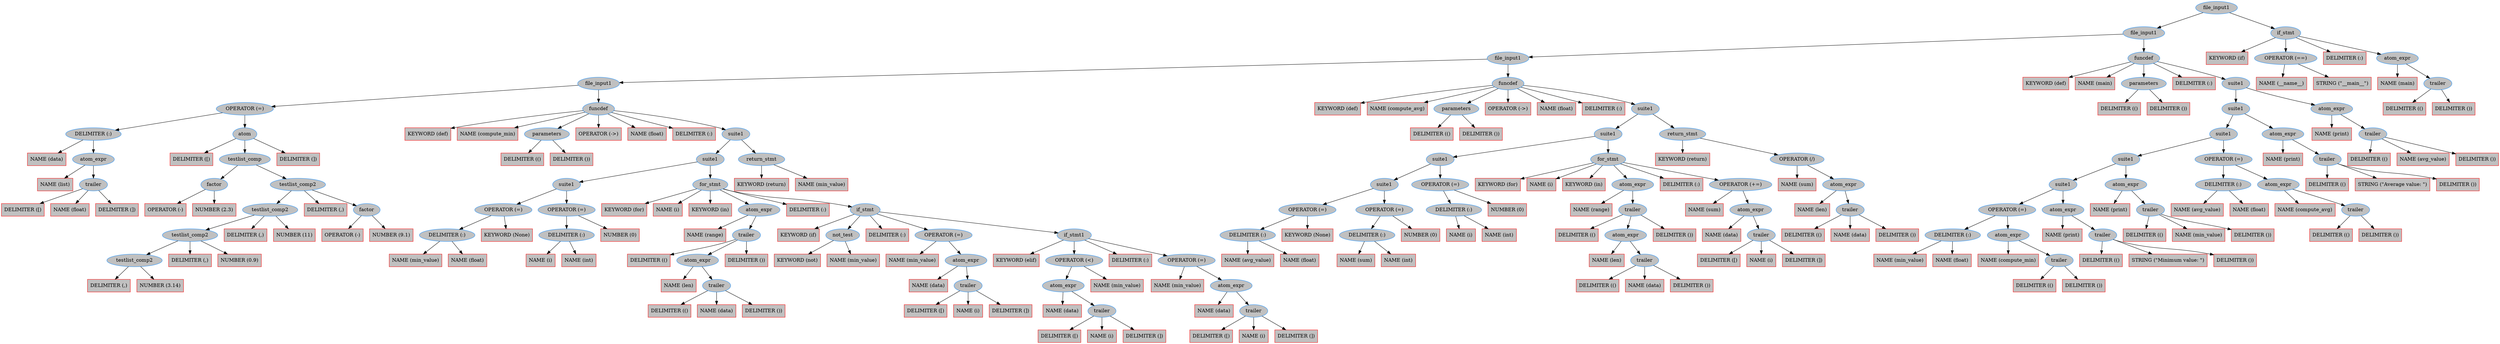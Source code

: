 digraph ParseTree {
"0x55de55d7ed70"[label="file_input1" shape=ellipse style=filled color="dodgerblue" fillcolor="grey"];

"0x55de55d7ed70" -> "0x55de55d7dfc0";
"0x55de55d7dfc0"[label="file_input1" shape=ellipse style=filled color="dodgerblue" fillcolor="grey"];

"0x55de55d7dfc0" -> "0x55de55d7a070";
"0x55de55d7a070"[label="file_input1" shape=ellipse style=filled color="dodgerblue" fillcolor="grey"];

"0x55de55d7a070" -> "0x55de55d75470";
"0x55de55d75470"[label="file_input1" shape=ellipse style=filled color="dodgerblue" fillcolor="grey"];

"0x55de55d75470" -> "0x55de55d6f9d0";
"0x55de55d6f9d0"[label="OPERATOR (=)" shape=ellipse style=filled color="dodgerblue" fillcolor="grey"];

"0x55de55d6f9d0" -> "0x55de55d6f800";
"0x55de55d6f800"[label="DELIMITER (:)" shape=ellipse style=filled color="dodgerblue" fillcolor="grey"];

"0x55de55d6f800" -> "0x55de55d6dc90";
"0x55de55d6dc90"[label="NAME (data)" shape=box style=filled color="red" fillcolor="grey"];

"0x55de55d6f800" -> "0x55de55d6e370";
"0x55de55d6e370"[label="atom_expr" shape=ellipse style=filled color="dodgerblue" fillcolor="grey"];

"0x55de55d6e370" -> "0x55de55d6dd20";
"0x55de55d6dd20"[label="NAME (list)" shape=box style=filled color="red" fillcolor="grey"];

"0x55de55d6e370" -> "0x55de55d6e1b0";
"0x55de55d6e1b0"[label="trailer" shape=ellipse style=filled color="dodgerblue" fillcolor="grey"];

"0x55de55d6e1b0" -> "0x55de55d6e070";
"0x55de55d6e070"[label="DELIMITER ([)" shape=box style=filled color="red" fillcolor="grey"];

"0x55de55d6e1b0" -> "0x55de55d6e000";
"0x55de55d6e000"[label="NAME (float)" shape=box style=filled color="red" fillcolor="grey"];

"0x55de55d6e1b0" -> "0x55de55d6e0c0";
"0x55de55d6e0c0"[label="DELIMITER (])" shape=box style=filled color="red" fillcolor="grey"];

"0x55de55d6f9d0" -> "0x55de55d6f790";
"0x55de55d6f790"[label="atom" shape=ellipse style=filled color="dodgerblue" fillcolor="grey"];

"0x55de55d6f790" -> "0x55de55d6f500";
"0x55de55d6f500"[label="DELIMITER ([)" shape=box style=filled color="red" fillcolor="grey"];

"0x55de55d6f790" -> "0x55de55d6f4b0";
"0x55de55d6f4b0"[label="testlist_comp" shape=ellipse style=filled color="dodgerblue" fillcolor="grey"];

"0x55de55d6f4b0" -> "0x55de55d6e6c0";
"0x55de55d6e6c0"[label="factor" shape=ellipse style=filled color="dodgerblue" fillcolor="grey"];

"0x55de55d6e6c0" -> "0x55de55d6e400";
"0x55de55d6e400"[label="OPERATOR (-)" shape=box style=filled color="red" fillcolor="grey"];

"0x55de55d6e6c0" -> "0x55de55d6e4e0";
"0x55de55d6e4e0"[label="NUMBER (2.3)" shape=box style=filled color="red" fillcolor="grey"];

"0x55de55d6f4b0" -> "0x55de55d6f410";
"0x55de55d6f410"[label="testlist_comp2" shape=ellipse style=filled color="dodgerblue" fillcolor="grey"];

"0x55de55d6f410" -> "0x55de55d6f010";
"0x55de55d6f010"[label="testlist_comp2" shape=ellipse style=filled color="dodgerblue" fillcolor="grey"];

"0x55de55d6f010" -> "0x55de55d6ecf0";
"0x55de55d6ecf0"[label="testlist_comp2" shape=ellipse style=filled color="dodgerblue" fillcolor="grey"];

"0x55de55d6ecf0" -> "0x55de55d6e9d0";
"0x55de55d6e9d0"[label="testlist_comp2" shape=ellipse style=filled color="dodgerblue" fillcolor="grey"];

"0x55de55d6e9d0" -> "0x55de55d6e980";
"0x55de55d6e980"[label="DELIMITER (,)" shape=box style=filled color="red" fillcolor="grey"];

"0x55de55d6e9d0" -> "0x55de55d6e910";
"0x55de55d6e910"[label="NUMBER (3.14)" shape=box style=filled color="red" fillcolor="grey"];

"0x55de55d6ecf0" -> "0x55de55d6eca0";
"0x55de55d6eca0"[label="DELIMITER (,)" shape=box style=filled color="red" fillcolor="grey"];

"0x55de55d6ecf0" -> "0x55de55d6ec30";
"0x55de55d6ec30"[label="NUMBER (0.9)" shape=box style=filled color="red" fillcolor="grey"];

"0x55de55d6f010" -> "0x55de55d6efc0";
"0x55de55d6efc0"[label="DELIMITER (,)" shape=box style=filled color="red" fillcolor="grey"];

"0x55de55d6f010" -> "0x55de55d6ef50";
"0x55de55d6ef50"[label="NUMBER (11)" shape=box style=filled color="red" fillcolor="grey"];

"0x55de55d6f410" -> "0x55de55d6f3c0";
"0x55de55d6f3c0"[label="DELIMITER (,)" shape=box style=filled color="red" fillcolor="grey"];

"0x55de55d6f410" -> "0x55de55d6f350";
"0x55de55d6f350"[label="factor" shape=ellipse style=filled color="dodgerblue" fillcolor="grey"];

"0x55de55d6f350" -> "0x55de55d6f0b0";
"0x55de55d6f0b0"[label="OPERATOR (-)" shape=box style=filled color="red" fillcolor="grey"];

"0x55de55d6f350" -> "0x55de55d6f170";
"0x55de55d6f170"[label="NUMBER (9.1)" shape=box style=filled color="red" fillcolor="grey"];

"0x55de55d6f790" -> "0x55de55d6f550";
"0x55de55d6f550"[label="DELIMITER (])" shape=box style=filled color="red" fillcolor="grey"];

"0x55de55d75470" -> "0x55de55d75380";
"0x55de55d75380"[label="funcdef" shape=ellipse style=filled color="dodgerblue" fillcolor="grey"];

"0x55de55d75380" -> "0x55de55d75240";
"0x55de55d75240"[label="KEYWORD (def)" shape=box style=filled color="red" fillcolor="grey"];

"0x55de55d75380" -> "0x55de55d75290";
"0x55de55d75290"[label="NAME (compute_min)" shape=box style=filled color="red" fillcolor="grey"];

"0x55de55d75380" -> "0x55de55d6fb20";
"0x55de55d6fb20"[label="parameters" shape=ellipse style=filled color="dodgerblue" fillcolor="grey"];

"0x55de55d6fb20" -> "0x55de55d6fa80";
"0x55de55d6fa80"[label="DELIMITER (()" shape=box style=filled color="red" fillcolor="grey"];

"0x55de55d6fb20" -> "0x55de55d6fad0";
"0x55de55d6fad0"[label="DELIMITER ())" shape=box style=filled color="red" fillcolor="grey"];

"0x55de55d75380" -> "0x55de55d752e0";
"0x55de55d752e0"[label="OPERATOR (->)" shape=box style=filled color="red" fillcolor="grey"];

"0x55de55d75380" -> "0x55de55d6fdb0";
"0x55de55d6fdb0"[label="NAME (float)" shape=box style=filled color="red" fillcolor="grey"];

"0x55de55d75380" -> "0x55de55d75330";
"0x55de55d75330"[label="DELIMITER (:)" shape=box style=filled color="red" fillcolor="grey"];

"0x55de55d75380" -> "0x55de55d75180";
"0x55de55d75180"[label="suite1" shape=ellipse style=filled color="dodgerblue" fillcolor="grey"];

"0x55de55d75180" -> "0x55de55d74b70";
"0x55de55d74b70"[label="suite1" shape=ellipse style=filled color="dodgerblue" fillcolor="grey"];

"0x55de55d74b70" -> "0x55de55d71100";
"0x55de55d71100"[label="suite1" shape=ellipse style=filled color="dodgerblue" fillcolor="grey"];

"0x55de55d71100" -> "0x55de55d70730";
"0x55de55d70730"[label="OPERATOR (=)" shape=ellipse style=filled color="dodgerblue" fillcolor="grey"];

"0x55de55d70730" -> "0x55de55d70600";
"0x55de55d70600"[label="DELIMITER (:)" shape=ellipse style=filled color="dodgerblue" fillcolor="grey"];

"0x55de55d70600" -> "0x55de55d700d0";
"0x55de55d700d0"[label="NAME (min_value)" shape=box style=filled color="red" fillcolor="grey"];

"0x55de55d70600" -> "0x55de55d70340";
"0x55de55d70340"[label="NAME (float)" shape=box style=filled color="red" fillcolor="grey"];

"0x55de55d70730" -> "0x55de55d70590";
"0x55de55d70590"[label="KEYWORD (None)" shape=box style=filled color="red" fillcolor="grey"];

"0x55de55d71100" -> "0x55de55d71060";
"0x55de55d71060"[label="OPERATOR (=)" shape=ellipse style=filled color="dodgerblue" fillcolor="grey"];

"0x55de55d71060" -> "0x55de55d70f30";
"0x55de55d70f30"[label="DELIMITER (:)" shape=ellipse style=filled color="dodgerblue" fillcolor="grey"];

"0x55de55d70f30" -> "0x55de55d70a00";
"0x55de55d70a00"[label="NAME (i)" shape=box style=filled color="red" fillcolor="grey"];

"0x55de55d70f30" -> "0x55de55d70c70";
"0x55de55d70c70"[label="NAME (int)" shape=box style=filled color="red" fillcolor="grey"];

"0x55de55d71060" -> "0x55de55d70ec0";
"0x55de55d70ec0"[label="NUMBER (0)" shape=box style=filled color="red" fillcolor="grey"];

"0x55de55d74b70" -> "0x55de55d74a80";
"0x55de55d74a80"[label="for_stmt" shape=ellipse style=filled color="dodgerblue" fillcolor="grey"];

"0x55de55d74a80" -> "0x55de55d74990";
"0x55de55d74990"[label="KEYWORD (for)" shape=box style=filled color="red" fillcolor="grey"];

"0x55de55d74a80" -> "0x55de55d71270";
"0x55de55d71270"[label="NAME (i)" shape=box style=filled color="red" fillcolor="grey"];

"0x55de55d74a80" -> "0x55de55d749e0";
"0x55de55d749e0"[label="KEYWORD (in)" shape=box style=filled color="red" fillcolor="grey"];

"0x55de55d74a80" -> "0x55de55d71e10";
"0x55de55d71e10"[label="atom_expr" shape=ellipse style=filled color="dodgerblue" fillcolor="grey"];

"0x55de55d71e10" -> "0x55de55d712e0";
"0x55de55d712e0"[label="NAME (range)" shape=box style=filled color="red" fillcolor="grey"];

"0x55de55d71e10" -> "0x55de55d71be0";
"0x55de55d71be0"[label="trailer" shape=ellipse style=filled color="dodgerblue" fillcolor="grey"];

"0x55de55d71be0" -> "0x55de55d71aa0";
"0x55de55d71aa0"[label="DELIMITER (()" shape=box style=filled color="red" fillcolor="grey"];

"0x55de55d71be0" -> "0x55de55d71a30";
"0x55de55d71a30"[label="atom_expr" shape=ellipse style=filled color="dodgerblue" fillcolor="grey"];

"0x55de55d71a30" -> "0x55de55d71370";
"0x55de55d71370"[label="NAME (len)" shape=box style=filled color="red" fillcolor="grey"];

"0x55de55d71a30" -> "0x55de55d71800";
"0x55de55d71800"[label="trailer" shape=ellipse style=filled color="dodgerblue" fillcolor="grey"];

"0x55de55d71800" -> "0x55de55d716c0";
"0x55de55d716c0"[label="DELIMITER (()" shape=box style=filled color="red" fillcolor="grey"];

"0x55de55d71800" -> "0x55de55d71650";
"0x55de55d71650"[label="NAME (data)" shape=box style=filled color="red" fillcolor="grey"];

"0x55de55d71800" -> "0x55de55d71710";
"0x55de55d71710"[label="DELIMITER ())" shape=box style=filled color="red" fillcolor="grey"];

"0x55de55d71be0" -> "0x55de55d71af0";
"0x55de55d71af0"[label="DELIMITER ())" shape=box style=filled color="red" fillcolor="grey"];

"0x55de55d74a80" -> "0x55de55d74a30";
"0x55de55d74a30"[label="DELIMITER (:)" shape=box style=filled color="red" fillcolor="grey"];

"0x55de55d74a80" -> "0x55de55d74940";
"0x55de55d74940"[label="if_stmt" shape=ellipse style=filled color="dodgerblue" fillcolor="grey"];

"0x55de55d74940" -> "0x55de55d746f0";
"0x55de55d746f0"[label="KEYWORD (if)" shape=box style=filled color="red" fillcolor="grey"];

"0x55de55d74940" -> "0x55de55d721c0";
"0x55de55d721c0"[label="not_test" shape=ellipse style=filled color="dodgerblue" fillcolor="grey"];

"0x55de55d721c0" -> "0x55de55d72020";
"0x55de55d72020"[label="KEYWORD (not)" shape=box style=filled color="red" fillcolor="grey"];

"0x55de55d721c0" -> "0x55de55d71f90";
"0x55de55d71f90"[label="NAME (min_value)" shape=box style=filled color="red" fillcolor="grey"];

"0x55de55d74940" -> "0x55de55d74740";
"0x55de55d74740"[label="DELIMITER (:)" shape=box style=filled color="red" fillcolor="grey"];

"0x55de55d74940" -> "0x55de55d72f10";
"0x55de55d72f10"[label="OPERATOR (=)" shape=ellipse style=filled color="dodgerblue" fillcolor="grey"];

"0x55de55d72f10" -> "0x55de55d724e0";
"0x55de55d724e0"[label="NAME (min_value)" shape=box style=filled color="red" fillcolor="grey"];

"0x55de55d72f10" -> "0x55de55d72c30";
"0x55de55d72c30"[label="atom_expr" shape=ellipse style=filled color="dodgerblue" fillcolor="grey"];

"0x55de55d72c30" -> "0x55de55d72570";
"0x55de55d72570"[label="NAME (data)" shape=box style=filled color="red" fillcolor="grey"];

"0x55de55d72c30" -> "0x55de55d72a00";
"0x55de55d72a00"[label="trailer" shape=ellipse style=filled color="dodgerblue" fillcolor="grey"];

"0x55de55d72a00" -> "0x55de55d728c0";
"0x55de55d728c0"[label="DELIMITER ([)" shape=box style=filled color="red" fillcolor="grey"];

"0x55de55d72a00" -> "0x55de55d72850";
"0x55de55d72850"[label="NAME (i)" shape=box style=filled color="red" fillcolor="grey"];

"0x55de55d72a00" -> "0x55de55d72910";
"0x55de55d72910"[label="DELIMITER (])" shape=box style=filled color="red" fillcolor="grey"];

"0x55de55d74940" -> "0x55de55d74620";
"0x55de55d74620"[label="if_stmt1" shape=ellipse style=filled color="dodgerblue" fillcolor="grey"];

"0x55de55d74620" -> "0x55de55d74580";
"0x55de55d74580"[label="KEYWORD (elif)" shape=box style=filled color="red" fillcolor="grey"];

"0x55de55d74620" -> "0x55de55d73790";
"0x55de55d73790"[label="OPERATOR (<)" shape=ellipse style=filled color="dodgerblue" fillcolor="grey"];

"0x55de55d73790" -> "0x55de55d73490";
"0x55de55d73490"[label="atom_expr" shape=ellipse style=filled color="dodgerblue" fillcolor="grey"];

"0x55de55d73490" -> "0x55de55d72fb0";
"0x55de55d72fb0"[label="NAME (data)" shape=box style=filled color="red" fillcolor="grey"];

"0x55de55d73490" -> "0x55de55d73440";
"0x55de55d73440"[label="trailer" shape=ellipse style=filled color="dodgerblue" fillcolor="grey"];

"0x55de55d73440" -> "0x55de55d73300";
"0x55de55d73300"[label="DELIMITER ([)" shape=box style=filled color="red" fillcolor="grey"];

"0x55de55d73440" -> "0x55de55d73290";
"0x55de55d73290"[label="NAME (i)" shape=box style=filled color="red" fillcolor="grey"];

"0x55de55d73440" -> "0x55de55d73350";
"0x55de55d73350"[label="DELIMITER (])" shape=box style=filled color="red" fillcolor="grey"];

"0x55de55d73790" -> "0x55de55d73620";
"0x55de55d73620"[label="NAME (min_value)" shape=box style=filled color="red" fillcolor="grey"];

"0x55de55d74620" -> "0x55de55d745d0";
"0x55de55d745d0"[label="DELIMITER (:)" shape=box style=filled color="red" fillcolor="grey"];

"0x55de55d74620" -> "0x55de55d744e0";
"0x55de55d744e0"[label="OPERATOR (=)" shape=ellipse style=filled color="dodgerblue" fillcolor="grey"];

"0x55de55d744e0" -> "0x55de55d73ab0";
"0x55de55d73ab0"[label="NAME (min_value)" shape=box style=filled color="red" fillcolor="grey"];

"0x55de55d744e0" -> "0x55de55d74200";
"0x55de55d74200"[label="atom_expr" shape=ellipse style=filled color="dodgerblue" fillcolor="grey"];

"0x55de55d74200" -> "0x55de55d73b40";
"0x55de55d73b40"[label="NAME (data)" shape=box style=filled color="red" fillcolor="grey"];

"0x55de55d74200" -> "0x55de55d73fd0";
"0x55de55d73fd0"[label="trailer" shape=ellipse style=filled color="dodgerblue" fillcolor="grey"];

"0x55de55d73fd0" -> "0x55de55d73e90";
"0x55de55d73e90"[label="DELIMITER ([)" shape=box style=filled color="red" fillcolor="grey"];

"0x55de55d73fd0" -> "0x55de55d73e20";
"0x55de55d73e20"[label="NAME (i)" shape=box style=filled color="red" fillcolor="grey"];

"0x55de55d73fd0" -> "0x55de55d73ee0";
"0x55de55d73ee0"[label="DELIMITER (])" shape=box style=filled color="red" fillcolor="grey"];

"0x55de55d75180" -> "0x55de55d74fd0";
"0x55de55d74fd0"[label="return_stmt" shape=ellipse style=filled color="dodgerblue" fillcolor="grey"];

"0x55de55d74fd0" -> "0x55de55d74ea0";
"0x55de55d74ea0"[label="KEYWORD (return)" shape=box style=filled color="red" fillcolor="grey"];

"0x55de55d74fd0" -> "0x55de55d74e30";
"0x55de55d74e30"[label="NAME (min_value)" shape=box style=filled color="red" fillcolor="grey"];

"0x55de55d7a070" -> "0x55de55d79f80";
"0x55de55d79f80"[label="funcdef" shape=ellipse style=filled color="dodgerblue" fillcolor="grey"];

"0x55de55d79f80" -> "0x55de55d79e40";
"0x55de55d79e40"[label="KEYWORD (def)" shape=box style=filled color="red" fillcolor="grey"];

"0x55de55d79f80" -> "0x55de55d79e90";
"0x55de55d79e90"[label="NAME (compute_avg)" shape=box style=filled color="red" fillcolor="grey"];

"0x55de55d79f80" -> "0x55de55d755c0";
"0x55de55d755c0"[label="parameters" shape=ellipse style=filled color="dodgerblue" fillcolor="grey"];

"0x55de55d755c0" -> "0x55de55d75520";
"0x55de55d75520"[label="DELIMITER (()" shape=box style=filled color="red" fillcolor="grey"];

"0x55de55d755c0" -> "0x55de55d75570";
"0x55de55d75570"[label="DELIMITER ())" shape=box style=filled color="red" fillcolor="grey"];

"0x55de55d79f80" -> "0x55de55d79ee0";
"0x55de55d79ee0"[label="OPERATOR (->)" shape=box style=filled color="red" fillcolor="grey"];

"0x55de55d79f80" -> "0x55de55d75850";
"0x55de55d75850"[label="NAME (float)" shape=box style=filled color="red" fillcolor="grey"];

"0x55de55d79f80" -> "0x55de55d79f30";
"0x55de55d79f30"[label="DELIMITER (:)" shape=box style=filled color="red" fillcolor="grey"];

"0x55de55d79f80" -> "0x55de55d79d80";
"0x55de55d79d80"[label="suite1" shape=ellipse style=filled color="dodgerblue" fillcolor="grey"];

"0x55de55d79d80" -> "0x55de55d791b0";
"0x55de55d791b0"[label="suite1" shape=ellipse style=filled color="dodgerblue" fillcolor="grey"];

"0x55de55d791b0" -> "0x55de55d77510";
"0x55de55d77510"[label="suite1" shape=ellipse style=filled color="dodgerblue" fillcolor="grey"];

"0x55de55d77510" -> "0x55de55d76b70";
"0x55de55d76b70"[label="suite1" shape=ellipse style=filled color="dodgerblue" fillcolor="grey"];

"0x55de55d76b70" -> "0x55de55d761d0";
"0x55de55d761d0"[label="OPERATOR (=)" shape=ellipse style=filled color="dodgerblue" fillcolor="grey"];

"0x55de55d761d0" -> "0x55de55d760a0";
"0x55de55d760a0"[label="DELIMITER (:)" shape=ellipse style=filled color="dodgerblue" fillcolor="grey"];

"0x55de55d760a0" -> "0x55de55d75b70";
"0x55de55d75b70"[label="NAME (avg_value)" shape=box style=filled color="red" fillcolor="grey"];

"0x55de55d760a0" -> "0x55de55d75de0";
"0x55de55d75de0"[label="NAME (float)" shape=box style=filled color="red" fillcolor="grey"];

"0x55de55d761d0" -> "0x55de55d76030";
"0x55de55d76030"[label="KEYWORD (None)" shape=box style=filled color="red" fillcolor="grey"];

"0x55de55d76b70" -> "0x55de55d76ad0";
"0x55de55d76ad0"[label="OPERATOR (=)" shape=ellipse style=filled color="dodgerblue" fillcolor="grey"];

"0x55de55d76ad0" -> "0x55de55d769a0";
"0x55de55d769a0"[label="DELIMITER (:)" shape=ellipse style=filled color="dodgerblue" fillcolor="grey"];

"0x55de55d769a0" -> "0x55de55d76470";
"0x55de55d76470"[label="NAME (sum)" shape=box style=filled color="red" fillcolor="grey"];

"0x55de55d769a0" -> "0x55de55d766e0";
"0x55de55d766e0"[label="NAME (int)" shape=box style=filled color="red" fillcolor="grey"];

"0x55de55d76ad0" -> "0x55de55d76930";
"0x55de55d76930"[label="NUMBER (0)" shape=box style=filled color="red" fillcolor="grey"];

"0x55de55d77510" -> "0x55de55d77470";
"0x55de55d77470"[label="OPERATOR (=)" shape=ellipse style=filled color="dodgerblue" fillcolor="grey"];

"0x55de55d77470" -> "0x55de55d77340";
"0x55de55d77340"[label="DELIMITER (:)" shape=ellipse style=filled color="dodgerblue" fillcolor="grey"];

"0x55de55d77340" -> "0x55de55d76e10";
"0x55de55d76e10"[label="NAME (i)" shape=box style=filled color="red" fillcolor="grey"];

"0x55de55d77340" -> "0x55de55d77080";
"0x55de55d77080"[label="NAME (int)" shape=box style=filled color="red" fillcolor="grey"];

"0x55de55d77470" -> "0x55de55d772d0";
"0x55de55d772d0"[label="NUMBER (0)" shape=box style=filled color="red" fillcolor="grey"];

"0x55de55d791b0" -> "0x55de55d790c0";
"0x55de55d790c0"[label="for_stmt" shape=ellipse style=filled color="dodgerblue" fillcolor="grey"];

"0x55de55d790c0" -> "0x55de55d78fd0";
"0x55de55d78fd0"[label="KEYWORD (for)" shape=box style=filled color="red" fillcolor="grey"];

"0x55de55d790c0" -> "0x55de55d77680";
"0x55de55d77680"[label="NAME (i)" shape=box style=filled color="red" fillcolor="grey"];

"0x55de55d790c0" -> "0x55de55d79020";
"0x55de55d79020"[label="KEYWORD (in)" shape=box style=filled color="red" fillcolor="grey"];

"0x55de55d790c0" -> "0x55de55d78220";
"0x55de55d78220"[label="atom_expr" shape=ellipse style=filled color="dodgerblue" fillcolor="grey"];

"0x55de55d78220" -> "0x55de55d776f0";
"0x55de55d776f0"[label="NAME (range)" shape=box style=filled color="red" fillcolor="grey"];

"0x55de55d78220" -> "0x55de55d77ff0";
"0x55de55d77ff0"[label="trailer" shape=ellipse style=filled color="dodgerblue" fillcolor="grey"];

"0x55de55d77ff0" -> "0x55de55d77eb0";
"0x55de55d77eb0"[label="DELIMITER (()" shape=box style=filled color="red" fillcolor="grey"];

"0x55de55d77ff0" -> "0x55de55d77e40";
"0x55de55d77e40"[label="atom_expr" shape=ellipse style=filled color="dodgerblue" fillcolor="grey"];

"0x55de55d77e40" -> "0x55de55d77780";
"0x55de55d77780"[label="NAME (len)" shape=box style=filled color="red" fillcolor="grey"];

"0x55de55d77e40" -> "0x55de55d77c10";
"0x55de55d77c10"[label="trailer" shape=ellipse style=filled color="dodgerblue" fillcolor="grey"];

"0x55de55d77c10" -> "0x55de55d77ad0";
"0x55de55d77ad0"[label="DELIMITER (()" shape=box style=filled color="red" fillcolor="grey"];

"0x55de55d77c10" -> "0x55de55d77a60";
"0x55de55d77a60"[label="NAME (data)" shape=box style=filled color="red" fillcolor="grey"];

"0x55de55d77c10" -> "0x55de55d77b20";
"0x55de55d77b20"[label="DELIMITER ())" shape=box style=filled color="red" fillcolor="grey"];

"0x55de55d77ff0" -> "0x55de55d77f00";
"0x55de55d77f00"[label="DELIMITER ())" shape=box style=filled color="red" fillcolor="grey"];

"0x55de55d790c0" -> "0x55de55d79070";
"0x55de55d79070"[label="DELIMITER (:)" shape=box style=filled color="red" fillcolor="grey"];

"0x55de55d790c0" -> "0x55de55d78f30";
"0x55de55d78f30"[label="OPERATOR (+=)" shape=ellipse style=filled color="dodgerblue" fillcolor="grey"];

"0x55de55d78f30" -> "0x55de55d78520";
"0x55de55d78520"[label="NAME (sum)" shape=box style=filled color="red" fillcolor="grey"];

"0x55de55d78f30" -> "0x55de55d78cc0";
"0x55de55d78cc0"[label="atom_expr" shape=ellipse style=filled color="dodgerblue" fillcolor="grey"];

"0x55de55d78cc0" -> "0x55de55d78600";
"0x55de55d78600"[label="NAME (data)" shape=box style=filled color="red" fillcolor="grey"];

"0x55de55d78cc0" -> "0x55de55d78a90";
"0x55de55d78a90"[label="trailer" shape=ellipse style=filled color="dodgerblue" fillcolor="grey"];

"0x55de55d78a90" -> "0x55de55d78950";
"0x55de55d78950"[label="DELIMITER ([)" shape=box style=filled color="red" fillcolor="grey"];

"0x55de55d78a90" -> "0x55de55d788e0";
"0x55de55d788e0"[label="NAME (i)" shape=box style=filled color="red" fillcolor="grey"];

"0x55de55d78a90" -> "0x55de55d789a0";
"0x55de55d789a0"[label="DELIMITER (])" shape=box style=filled color="red" fillcolor="grey"];

"0x55de55d79d80" -> "0x55de55d79ba0";
"0x55de55d79ba0"[label="return_stmt" shape=ellipse style=filled color="dodgerblue" fillcolor="grey"];

"0x55de55d79ba0" -> "0x55de55d79a70";
"0x55de55d79a70"[label="KEYWORD (return)" shape=box style=filled color="red" fillcolor="grey"];

"0x55de55d79ba0" -> "0x55de55d79a00";
"0x55de55d79a00"[label="OPERATOR (/)" shape=ellipse style=filled color="dodgerblue" fillcolor="grey"];

"0x55de55d79a00" -> "0x55de55d79270";
"0x55de55d79270"[label="NAME (sum)" shape=box style=filled color="red" fillcolor="grey"];

"0x55de55d79a00" -> "0x55de55d79820";
"0x55de55d79820"[label="atom_expr" shape=ellipse style=filled color="dodgerblue" fillcolor="grey"];

"0x55de55d79820" -> "0x55de55d79370";
"0x55de55d79370"[label="NAME (len)" shape=box style=filled color="red" fillcolor="grey"];

"0x55de55d79820" -> "0x55de55d797d0";
"0x55de55d797d0"[label="trailer" shape=ellipse style=filled color="dodgerblue" fillcolor="grey"];

"0x55de55d797d0" -> "0x55de55d796c0";
"0x55de55d796c0"[label="DELIMITER (()" shape=box style=filled color="red" fillcolor="grey"];

"0x55de55d797d0" -> "0x55de55d79650";
"0x55de55d79650"[label="NAME (data)" shape=box style=filled color="red" fillcolor="grey"];

"0x55de55d797d0" -> "0x55de55d79710";
"0x55de55d79710"[label="DELIMITER ())" shape=box style=filled color="red" fillcolor="grey"];

"0x55de55d7dfc0" -> "0x55de55d7def0";
"0x55de55d7def0"[label="funcdef" shape=ellipse style=filled color="dodgerblue" fillcolor="grey"];

"0x55de55d7def0" -> "0x55de55d7de00";
"0x55de55d7de00"[label="KEYWORD (def)" shape=box style=filled color="red" fillcolor="grey"];

"0x55de55d7def0" -> "0x55de55d7de50";
"0x55de55d7de50"[label="NAME (main)" shape=box style=filled color="red" fillcolor="grey"];

"0x55de55d7def0" -> "0x55de55d7a1c0";
"0x55de55d7a1c0"[label="parameters" shape=ellipse style=filled color="dodgerblue" fillcolor="grey"];

"0x55de55d7a1c0" -> "0x55de55d7a120";
"0x55de55d7a120"[label="DELIMITER (()" shape=box style=filled color="red" fillcolor="grey"];

"0x55de55d7a1c0" -> "0x55de55d7a170";
"0x55de55d7a170"[label="DELIMITER ())" shape=box style=filled color="red" fillcolor="grey"];

"0x55de55d7def0" -> "0x55de55d7dea0";
"0x55de55d7dea0"[label="DELIMITER (:)" shape=box style=filled color="red" fillcolor="grey"];

"0x55de55d7def0" -> "0x55de55d7dd40";
"0x55de55d7dd40"[label="suite1" shape=ellipse style=filled color="dodgerblue" fillcolor="grey"];

"0x55de55d7dd40" -> "0x55de55d7d350";
"0x55de55d7d350"[label="suite1" shape=ellipse style=filled color="dodgerblue" fillcolor="grey"];

"0x55de55d7d350" -> "0x55de55d7ca80";
"0x55de55d7ca80"[label="suite1" shape=ellipse style=filled color="dodgerblue" fillcolor="grey"];

"0x55de55d7ca80" -> "0x55de55d7bee0";
"0x55de55d7bee0"[label="suite1" shape=ellipse style=filled color="dodgerblue" fillcolor="grey"];

"0x55de55d7bee0" -> "0x55de55d7b630";
"0x55de55d7b630"[label="suite1" shape=ellipse style=filled color="dodgerblue" fillcolor="grey"];

"0x55de55d7b630" -> "0x55de55d7ad60";
"0x55de55d7ad60"[label="OPERATOR (=)" shape=ellipse style=filled color="dodgerblue" fillcolor="grey"];

"0x55de55d7ad60" -> "0x55de55d7ac30";
"0x55de55d7ac30"[label="DELIMITER (:)" shape=ellipse style=filled color="dodgerblue" fillcolor="grey"];

"0x55de55d7ac30" -> "0x55de55d7a520";
"0x55de55d7a520"[label="NAME (min_value)" shape=box style=filled color="red" fillcolor="grey"];

"0x55de55d7ac30" -> "0x55de55d7a790";
"0x55de55d7a790"[label="NAME (float)" shape=box style=filled color="red" fillcolor="grey"];

"0x55de55d7ad60" -> "0x55de55d7abc0";
"0x55de55d7abc0"[label="atom_expr" shape=ellipse style=filled color="dodgerblue" fillcolor="grey"];

"0x55de55d7abc0" -> "0x55de55d7a800";
"0x55de55d7a800"[label="NAME (compute_min)" shape=box style=filled color="red" fillcolor="grey"];

"0x55de55d7abc0" -> "0x55de55d7a9e0";
"0x55de55d7a9e0"[label="trailer" shape=ellipse style=filled color="dodgerblue" fillcolor="grey"];

"0x55de55d7a9e0" -> "0x55de55d7a8b0";
"0x55de55d7a8b0"[label="DELIMITER (()" shape=box style=filled color="red" fillcolor="grey"];

"0x55de55d7a9e0" -> "0x55de55d7a900";
"0x55de55d7a900"[label="DELIMITER ())" shape=box style=filled color="red" fillcolor="grey"];

"0x55de55d7b630" -> "0x55de55d7b590";
"0x55de55d7b590"[label="atom_expr" shape=ellipse style=filled color="dodgerblue" fillcolor="grey"];

"0x55de55d7b590" -> "0x55de55d7add0";
"0x55de55d7add0"[label="NAME (print)" shape=box style=filled color="red" fillcolor="grey"];

"0x55de55d7b590" -> "0x55de55d7b280";
"0x55de55d7b280"[label="trailer" shape=ellipse style=filled color="dodgerblue" fillcolor="grey"];

"0x55de55d7b280" -> "0x55de55d7b140";
"0x55de55d7b140"[label="DELIMITER (()" shape=box style=filled color="red" fillcolor="grey"];

"0x55de55d7b280" -> "0x55de55d7b0d0";
"0x55de55d7b0d0"[label="STRING (\"Minimum value: \")" shape=box style=filled color="red" fillcolor="grey"];

"0x55de55d7b280" -> "0x55de55d7b190";
"0x55de55d7b190"[label="DELIMITER ())" shape=box style=filled color="red" fillcolor="grey"];

"0x55de55d7bee0" -> "0x55de55d7be40";
"0x55de55d7be40"[label="atom_expr" shape=ellipse style=filled color="dodgerblue" fillcolor="grey"];

"0x55de55d7be40" -> "0x55de55d7b680";
"0x55de55d7b680"[label="NAME (print)" shape=box style=filled color="red" fillcolor="grey"];

"0x55de55d7be40" -> "0x55de55d7bb30";
"0x55de55d7bb30"[label="trailer" shape=ellipse style=filled color="dodgerblue" fillcolor="grey"];

"0x55de55d7bb30" -> "0x55de55d7b9f0";
"0x55de55d7b9f0"[label="DELIMITER (()" shape=box style=filled color="red" fillcolor="grey"];

"0x55de55d7bb30" -> "0x55de55d7b980";
"0x55de55d7b980"[label="NAME (min_value)" shape=box style=filled color="red" fillcolor="grey"];

"0x55de55d7bb30" -> "0x55de55d7ba40";
"0x55de55d7ba40"[label="DELIMITER ())" shape=box style=filled color="red" fillcolor="grey"];

"0x55de55d7ca80" -> "0x55de55d7c9e0";
"0x55de55d7c9e0"[label="OPERATOR (=)" shape=ellipse style=filled color="dodgerblue" fillcolor="grey"];

"0x55de55d7c9e0" -> "0x55de55d7c8b0";
"0x55de55d7c8b0"[label="DELIMITER (:)" shape=ellipse style=filled color="dodgerblue" fillcolor="grey"];

"0x55de55d7c8b0" -> "0x55de55d7c1a0";
"0x55de55d7c1a0"[label="NAME (avg_value)" shape=box style=filled color="red" fillcolor="grey"];

"0x55de55d7c8b0" -> "0x55de55d7c410";
"0x55de55d7c410"[label="NAME (float)" shape=box style=filled color="red" fillcolor="grey"];

"0x55de55d7c9e0" -> "0x55de55d7c840";
"0x55de55d7c840"[label="atom_expr" shape=ellipse style=filled color="dodgerblue" fillcolor="grey"];

"0x55de55d7c840" -> "0x55de55d7c480";
"0x55de55d7c480"[label="NAME (compute_avg)" shape=box style=filled color="red" fillcolor="grey"];

"0x55de55d7c840" -> "0x55de55d7c660";
"0x55de55d7c660"[label="trailer" shape=ellipse style=filled color="dodgerblue" fillcolor="grey"];

"0x55de55d7c660" -> "0x55de55d7c530";
"0x55de55d7c530"[label="DELIMITER (()" shape=box style=filled color="red" fillcolor="grey"];

"0x55de55d7c660" -> "0x55de55d7c580";
"0x55de55d7c580"[label="DELIMITER ())" shape=box style=filled color="red" fillcolor="grey"];

"0x55de55d7d350" -> "0x55de55d7d2b0";
"0x55de55d7d2b0"[label="atom_expr" shape=ellipse style=filled color="dodgerblue" fillcolor="grey"];

"0x55de55d7d2b0" -> "0x55de55d7cad0";
"0x55de55d7cad0"[label="NAME (print)" shape=box style=filled color="red" fillcolor="grey"];

"0x55de55d7d2b0" -> "0x55de55d7cfa0";
"0x55de55d7cfa0"[label="trailer" shape=ellipse style=filled color="dodgerblue" fillcolor="grey"];

"0x55de55d7cfa0" -> "0x55de55d7ce60";
"0x55de55d7ce60"[label="DELIMITER (()" shape=box style=filled color="red" fillcolor="grey"];

"0x55de55d7cfa0" -> "0x55de55d7cdf0";
"0x55de55d7cdf0"[label="STRING (\"Average value: \")" shape=box style=filled color="red" fillcolor="grey"];

"0x55de55d7cfa0" -> "0x55de55d7ceb0";
"0x55de55d7ceb0"[label="DELIMITER ())" shape=box style=filled color="red" fillcolor="grey"];

"0x55de55d7dd40" -> "0x55de55d7db60";
"0x55de55d7db60"[label="atom_expr" shape=ellipse style=filled color="dodgerblue" fillcolor="grey"];

"0x55de55d7db60" -> "0x55de55d7d3a0";
"0x55de55d7d3a0"[label="NAME (print)" shape=box style=filled color="red" fillcolor="grey"];

"0x55de55d7db60" -> "0x55de55d7d850";
"0x55de55d7d850"[label="trailer" shape=ellipse style=filled color="dodgerblue" fillcolor="grey"];

"0x55de55d7d850" -> "0x55de55d7d710";
"0x55de55d7d710"[label="DELIMITER (()" shape=box style=filled color="red" fillcolor="grey"];

"0x55de55d7d850" -> "0x55de55d7d6a0";
"0x55de55d7d6a0"[label="NAME (avg_value)" shape=box style=filled color="red" fillcolor="grey"];

"0x55de55d7d850" -> "0x55de55d7d760";
"0x55de55d7d760"[label="DELIMITER ())" shape=box style=filled color="red" fillcolor="grey"];

"0x55de55d7ed70" -> "0x55de55d7ebe0";
"0x55de55d7ebe0"[label="if_stmt" shape=ellipse style=filled color="dodgerblue" fillcolor="grey"];

"0x55de55d7ebe0" -> "0x55de55d7eb40";
"0x55de55d7eb40"[label="KEYWORD (if)" shape=box style=filled color="red" fillcolor="grey"];

"0x55de55d7ebe0" -> "0x55de55d7e3a0";
"0x55de55d7e3a0"[label="OPERATOR (==)" shape=ellipse style=filled color="dodgerblue" fillcolor="grey"];

"0x55de55d7e3a0" -> "0x55de55d7e0a0";
"0x55de55d7e0a0"[label="NAME (__name__)" shape=box style=filled color="red" fillcolor="grey"];

"0x55de55d7e3a0" -> "0x55de55d7e230";
"0x55de55d7e230"[label="STRING (\"__main__\")" shape=box style=filled color="red" fillcolor="grey"];

"0x55de55d7ebe0" -> "0x55de55d7eb90";
"0x55de55d7eb90"[label="DELIMITER (:)" shape=box style=filled color="red" fillcolor="grey"];

"0x55de55d7ebe0" -> "0x55de55d7eaa0";
"0x55de55d7eaa0"[label="atom_expr" shape=ellipse style=filled color="dodgerblue" fillcolor="grey"];

"0x55de55d7eaa0" -> "0x55de55d7e450";
"0x55de55d7e450"[label="NAME (main)" shape=box style=filled color="red" fillcolor="grey"];

"0x55de55d7eaa0" -> "0x55de55d7e610";
"0x55de55d7e610"[label="trailer" shape=ellipse style=filled color="dodgerblue" fillcolor="grey"];

"0x55de55d7e610" -> "0x55de55d7e4e0";
"0x55de55d7e4e0"[label="DELIMITER (()" shape=box style=filled color="red" fillcolor="grey"];

"0x55de55d7e610" -> "0x55de55d7e530";
"0x55de55d7e530"[label="DELIMITER ())" shape=box style=filled color="red" fillcolor="grey"];

}
